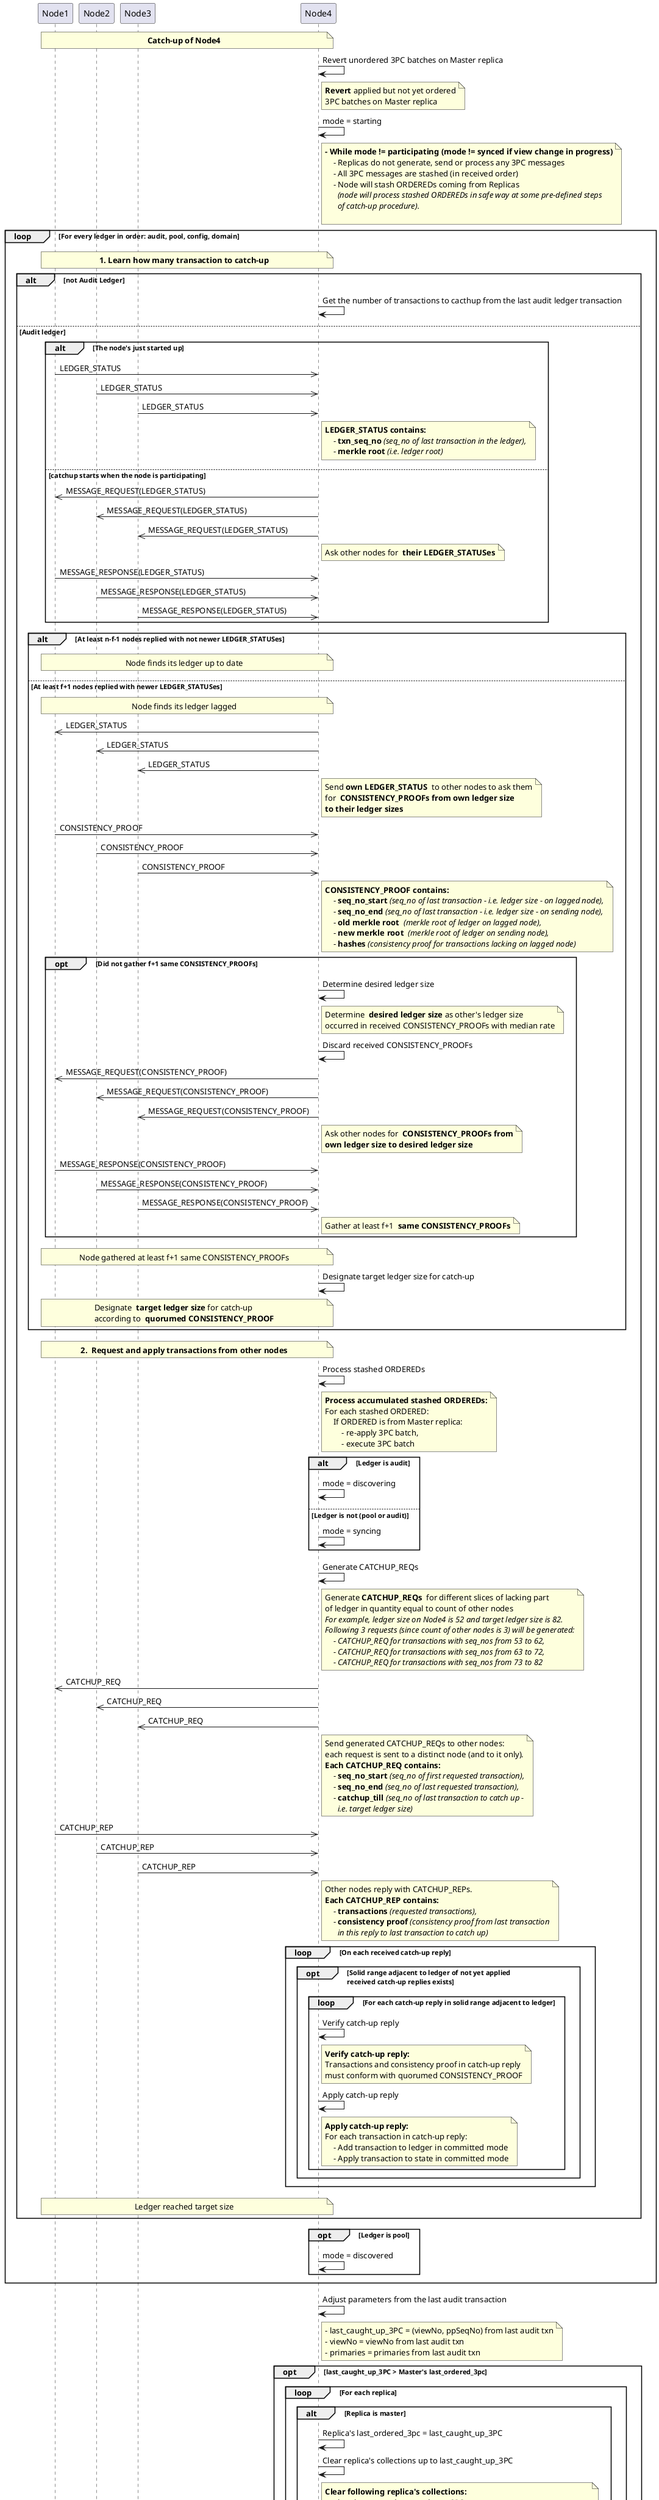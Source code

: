 @startuml
!pragma teoz true
hide footbox

participant Node1
participant Node2
participant Node3
participant Node4

note over Node1, Node4
    <b>Catch-up of Node4
end note

Node4 -> Node4: Revert unordered 3PC batches on Master replica
note right Node4
    <b>Revert</b> applied but not yet ordered
    3PC batches on Master replica
end note

Node4 -> Node4: mode = starting
note right Node4
    <b>- While mode != participating (mode != synced if view change in progress)
        - Replicas do not generate, send or process any 3PC messages
        - All 3PC messages are stashed (in received order)
        - Node will stash ORDEREDs coming from Replicas
          <i>(node will process stashed ORDEREDs in safe way at some pre-defined steps
          <i>of catch-up procedure).

end note

loop For every ledger in order: audit, pool, config, domain


note over Node1, Node4
    <b>1. Learn how many transaction to catch-up
end note

    alt not Audit Ledger
        Node4 -> Node4: Get the number of transactions to cacthup from the last audit ledger transaction
    else Audit ledger
        alt The node's just started up
            Node1 ->> Node4: LEDGER_STATUS
            Node2 ->> Node4: LEDGER_STATUS
            Node3 ->> Node4: LEDGER_STATUS
            note right Node4
                <b>LEDGER_STATUS contains:
                    - <b>txn_seq_no</b> <i>(seq_no of last transaction in the ledger),
                    - <b>merkle root</b> <i>(i.e. ledger root)
            end note

        else catchup starts when the node is participating
            Node4 ->> Node1: MESSAGE_REQUEST(LEDGER_STATUS)
            Node4 ->> Node2: MESSAGE_REQUEST(LEDGER_STATUS)
            Node4 ->> Node3: MESSAGE_REQUEST(LEDGER_STATUS)
            note right Node4
                Ask other nodes for  <b>their LEDGER_STATUSes</b>
            end note

            Node1 ->> Node4: MESSAGE_RESPONSE(LEDGER_STATUS)
            Node2 ->> Node4: MESSAGE_RESPONSE(LEDGER_STATUS)
            Node3 ->> Node4: MESSAGE_RESPONSE(LEDGER_STATUS)
         end alt

        alt At least n-f-1 nodes replied with not newer LEDGER_STATUSes

            note over Node1, Node4
                Node finds its ledger up to date
            end note


        else At least f+1 nodes replied with newer LEDGER_STATUSes

            note over Node1, Node4
                Node finds its ledger lagged
            end note

            Node4 ->> Node1: LEDGER_STATUS
            Node4 ->> Node2: LEDGER_STATUS
            Node4 ->> Node3: LEDGER_STATUS
            note right Node4
                Send <b>own LEDGER_STATUS</b>  to other nodes to ask them
                for  <b>CONSISTENCY_PROOFs from own ledger size
                <b>to their ledger sizes
            end note

            Node1 ->> Node4: CONSISTENCY_PROOF
            Node2 ->> Node4: CONSISTENCY_PROOF
            Node3 ->> Node4: CONSISTENCY_PROOF
            note right Node4
                <b>CONSISTENCY_PROOF contains:
                    - <b>seq_no_start</b> <i>(seq_no of last transaction - i.e. ledger size - on lagged node),
                    - <b>seq_no_end</b> <i>(seq_no of last transaction - i.e. ledger size - on sending node),
                    - <b>old merkle root</b>  <i>(merkle root of ledger on lagged node),
                    - <b>new merkle root</b>  <i>(merkle root of ledger on sending node),
                    - <b>hashes</b> <i>(consistency proof for transactions lacking on lagged node)
            end note

            opt Did not gather f+1 same CONSISTENCY_PROOFs

                Node4 -> Node4: Determine desired ledger size
                note right Node4
                    Determine  <b>desired ledger size</b> as other's ledger size
                    occurred in received CONSISTENCY_PROOFs with median rate
                end note

                Node4 -> Node4: Discard received CONSISTENCY_PROOFs

                Node4 ->> Node1: MESSAGE_REQUEST(CONSISTENCY_PROOF)
                Node4 ->> Node2: MESSAGE_REQUEST(CONSISTENCY_PROOF)
                Node4 ->> Node3: MESSAGE_REQUEST(CONSISTENCY_PROOF)
                note right Node4
                    Ask other nodes for  <b>CONSISTENCY_PROOFs from
                    <b>own ledger size to desired ledger size
                end note

                Node1 ->> Node4: MESSAGE_RESPONSE(CONSISTENCY_PROOF)
                Node2 ->> Node4: MESSAGE_RESPONSE(CONSISTENCY_PROOF)
                Node3 ->> Node4: MESSAGE_RESPONSE(CONSISTENCY_PROOF)
                note right Node4
                    Gather at least f+1  <b>same CONSISTENCY_PROOFs</b>
                end note

            end opt

            note over Node1, Node4
                Node gathered at least f+1 same CONSISTENCY_PROOFs
            end note

            Node4 -> Node4: Designate target ledger size for catch-up
            note over Node1, Node4
                Designate  <b>target ledger size</b> for catch-up
                according to  <b>quorumed CONSISTENCY_PROOF</b>
            end note
    end alt


note over Node1, Node4
    <b>2.  Request and apply transactions from other nodes
end note

    Node4 -> Node4: Process stashed ORDEREDs
    note right Node4
        <b>Process accumulated stashed ORDEREDs:
        For each stashed ORDERED:
            If ORDERED is from Master replica:
                - re-apply 3PC batch,
                - execute 3PC batch
    end note

    alt Ledger is audit
        Node4 -> Node4: mode = discovering
    else Ledger is not (pool or audit)
        Node4 -> Node4: mode = syncing
    end alt


    Node4 -> Node4: Generate CATCHUP_REQs
    note right Node4
        Generate <b>CATCHUP_REQs</b>  for different slices of lacking part
        of ledger in quantity equal to count of other nodes
        <i>For example, ledger size on Node4 is 52 and target ledger size is 82.
        <i>Following 3 requests (since count of other nodes is 3) will be generated:
            <i>- CATCHUP_REQ for transactions with seq_nos from 53 to 62,
            <i>- CATCHUP_REQ for transactions with seq_nos from 63 to 72,
            <i>- CATCHUP_REQ for transactions with seq_nos from 73 to 82
    end note

    Node4 ->> Node1: CATCHUP_REQ
    Node4 ->> Node2: CATCHUP_REQ
    Node4 ->> Node3: CATCHUP_REQ
    note right Node4
        Send generated CATCHUP_REQs to other nodes:
        each request is sent to a distinct node (and to it only).
        <b>Each CATCHUP_REQ contains:
            - <b>seq_no_start</b> <i>(seq_no of first requested transaction),
            - <b>seq_no_end</b> <i>(seq_no of last requested transaction),
            - <b>catchup_till</b> <i>(seq_no of last transaction to catch up -
              <i>i.e. target ledger size)
    end note

    Node1 ->> Node4: CATCHUP_REP
    Node2 ->> Node4: CATCHUP_REP
    Node3 ->> Node4: CATCHUP_REP
    note right Node4
        Other nodes reply with CATCHUP_REPs.
        <b>Each CATCHUP_REP contains:
            - <b>transactions</b> <i>(requested transactions),
            - <b>consistency proof</b> <i>(consistency proof from last transaction
              <i>in this reply to last transaction to catch up)
    end note

    loop On each received catch-up reply
        opt Solid range adjacent to ledger of not yet applied\nreceived catch-up replies exists
            loop For each catch-up reply in solid range adjacent to ledger

                Node4 -> Node4: Verify catch-up reply
                note right Node4
                    <b>Verify catch-up reply:
                    Transactions and consistency proof in catch-up reply
                    must conform with quorumed CONSISTENCY_PROOF
                end note

                Node4 -> Node4: Apply catch-up reply
                note right Node4
                    <b>Apply catch-up reply:
                    For each transaction in catch-up reply:
                        - Add transaction to ledger in committed mode
                        - Apply transaction to state in committed mode
                end note

            end loop
        end opt
    end loop

    note over Node1, Node4
        Ledger reached target size
    end note

    end alt


    opt Ledger is pool
        Node4 -> Node4: mode = discovered
    end opt


end loop

Node4 -> Node4: Adjust parameters from the last audit transaction
note right Node4
    - last_caught_up_3PC = (viewNo, ppSeqNo) from last audit txn
    - viewNo = viewNo from last audit txn
    - primaries = primaries from last audit txn
end note

opt last_caught_up_3PC > Master's last_ordered_3pc
    loop For each replica
        alt Replica is master

            Node4 -> Node4: Replica's last_ordered_3pc = last_caught_up_3PC

            Node4 -> Node4: Clear replica's collections up to last_caught_up_3PC
            note right Node4
                <b>Clear following replica's collections:
                    - batches <i>- up to last_caught_up_3PC,
                    - sentPrePrepares <i>- up to last_caught_up_3PC,
                    - prePrepares <i>- up to last_caught_up_3PC,
                    - prepares <i>- up to last_caught_up_3PC,
                    - commits <i>- up to last_caught_up_3PC,
                    - requestQueues <i>- requests from 3PC batches up to last_caught_up_3PC,
                    - ORDEREDs from outBox  <i>- up to last_caught_up_3PC,
                    - checkpoints  <i>- completely,
                    - stashedRecvdCheckpoints  <i>- up to last_caught_up_3PC
            end note

            Node4 -> Node4: Update replica's watermarks to\n(last_caught_up_3PC[1], last_caught_up_3PC[1] + LOG_SIZE)

        else Replica is backup

            note right Node4
                <i>If backup replica is primary then it could not miss any 3PC batches
                <i>since it is source of them and so it does not need any clearance or
                <i>updates to proceed 3PC process.
            end note

            opt Replica is non-primary

                note right Node4
                    <i>Non-primary backup replica is not informed about last_ordered_3pc
                    <i>value on up-to-date replicas in its instance. Due to this it intends
                    <i>to resume 3PC process just from currently incoming messages.
                    <i>In order to do this, it resets last_ordered_3pc, clears its collections
                    <i>and widens watermarks.
                end note

                Node4 -> Node4: Replica's last_ordered_3pc = (current view_no, 0)

                Node4 -> Node4: Clear replica's collections completely
                note right Node4
                    <b>Clear following replica's collections completely:
                        - batches,
                        - sentPrePrepares,
                        - prePrepares,
                        - prepares,
                        - commits,
                        - requestQueues,
                        - outBox,
                        - checkpoints,
                        - stashedRecvdCheckpoints
                end note

                Node4 -> Node4: Update replica's watermarks to (0, sys.maxsize)

                note right Node4
                    <i>Later replica will wait for gathering prepared certificate of
                    <i>incoming 3PC messages with any keys. When it gathers such
                    <i>certificate, it will adjust last_ordered_3pc right under
                    <i>prepared certificate key and so will join 3PC process.
                end note

            end note

        end alt
    end loop
end opt

loop For each replica
    Node4 -> Node4: Unstash all 3PC messages stashed during catchup
end loop

Node4 -> Node4: Process stashed ORDEREDs
note right Node4
    <b>Process accumulated stashed ORDEREDs:
    For each stashed ORDERED:
        If ORDERED is from Master replica:
            - re-apply 3PC batch,
            - execute 3PC batch
end note

Node4 -> Node4: mode = synced

alt view change in progress
    loop For each replica
        Node4 -> Node4: process unstashed 3PC messages before starting next catch-up
    end loop

    Node4 -> Node4: Check if next catch-up is needed
    note right Node4
        <b>Check if next catch-up is needed</b> <i>(multiple catch-up
        <i>rounds may be needed in scope of view change)
    end note

    alt Next catchup needed
        Node4 -> Node4: Start next catchup
    else No more catchups needed
        Node4 -> Node4: mode = participating
    end alt
else no view change in progress
    Node4 -> Node4: mode = participating
end alt

@enduml
